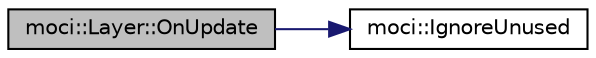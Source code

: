 digraph "moci::Layer::OnUpdate"
{
 // INTERACTIVE_SVG=YES
  edge [fontname="Helvetica",fontsize="10",labelfontname="Helvetica",labelfontsize="10"];
  node [fontname="Helvetica",fontsize="10",shape=record];
  rankdir="LR";
  Node8 [label="moci::Layer::OnUpdate",height=0.2,width=0.4,color="black", fillcolor="grey75", style="filled", fontcolor="black"];
  Node8 -> Node9 [color="midnightblue",fontsize="10",style="solid",fontname="Helvetica"];
  Node9 [label="moci::IgnoreUnused",height=0.2,width=0.4,color="black", fillcolor="white", style="filled",URL="$namespacemoci.html#ae476b7800a4885ccb9a99952efba1628"];
}
